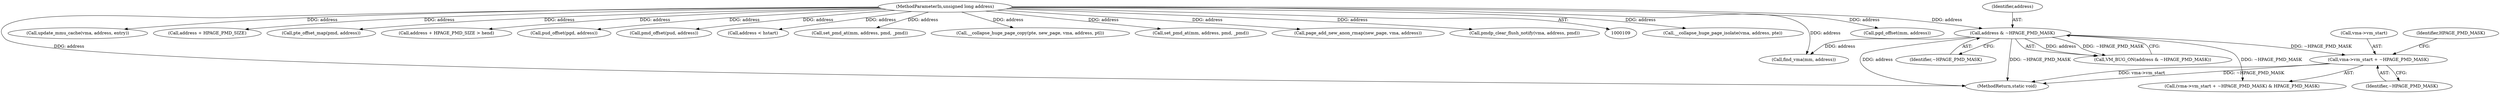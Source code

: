 digraph "0_linux_78f11a255749d09025f54d4e2df4fbcb031530e2@pointer" {
"1000175" [label="(Call,vma->vm_start + ~HPAGE_PMD_MASK)"];
"1000128" [label="(Call,address & ~HPAGE_PMD_MASK)"];
"1000111" [label="(MethodParameterIn,unsigned long address)"];
"1000311" [label="(Call,__collapse_huge_page_isolate(vma, address, pte))"];
"1000176" [label="(Call,vma->vm_start)"];
"1000242" [label="(Call,pgd_offset(mm, address))"];
"1000169" [label="(Call,find_vma(mm, address))"];
"1000174" [label="(Call,(vma->vm_start + ~HPAGE_PMD_MASK) & HPAGE_PMD_MASK)"];
"1000179" [label="(Identifier,~HPAGE_PMD_MASK)"];
"1000414" [label="(Call,update_mmu_cache(vma, address, entry))"];
"1000194" [label="(Call,address + HPAGE_PMD_SIZE)"];
"1000180" [label="(Identifier,HPAGE_PMD_MASK)"];
"1000111" [label="(MethodParameterIn,unsigned long address)"];
"1000128" [label="(Call,address & ~HPAGE_PMD_MASK)"];
"1000283" [label="(Call,pte_offset_map(pmd, address))"];
"1000193" [label="(Call,address + HPAGE_PMD_SIZE > hend)"];
"1000253" [label="(Call,pud_offset(pgd, address))"];
"1000264" [label="(Call,pmd_offset(pud, address))"];
"1000190" [label="(Call,address < hstart)"];
"1000334" [label="(Call,set_pmd_at(mm, address, pmd, _pmd))"];
"1000129" [label="(Identifier,address)"];
"1000449" [label="(MethodReturn,static void)"];
"1000130" [label="(Identifier,~HPAGE_PMD_MASK)"];
"1000353" [label="(Call,__collapse_huge_page_copy(pte, new_page, vma, address, ptl))"];
"1000127" [label="(Call,VM_BUG_ON(address & ~HPAGE_PMD_MASK))"];
"1000409" [label="(Call,set_pmd_at(mm, address, pmd, _pmd))"];
"1000405" [label="(Call,page_add_new_anon_rmap(new_page, vma, address))"];
"1000175" [label="(Call,vma->vm_start + ~HPAGE_PMD_MASK)"];
"1000298" [label="(Call,pmdp_clear_flush_notify(vma, address, pmd))"];
"1000175" -> "1000174"  [label="AST: "];
"1000175" -> "1000179"  [label="CFG: "];
"1000176" -> "1000175"  [label="AST: "];
"1000179" -> "1000175"  [label="AST: "];
"1000180" -> "1000175"  [label="CFG: "];
"1000175" -> "1000449"  [label="DDG: ~HPAGE_PMD_MASK"];
"1000175" -> "1000449"  [label="DDG: vma->vm_start"];
"1000128" -> "1000175"  [label="DDG: ~HPAGE_PMD_MASK"];
"1000128" -> "1000127"  [label="AST: "];
"1000128" -> "1000130"  [label="CFG: "];
"1000129" -> "1000128"  [label="AST: "];
"1000130" -> "1000128"  [label="AST: "];
"1000127" -> "1000128"  [label="CFG: "];
"1000128" -> "1000449"  [label="DDG: ~HPAGE_PMD_MASK"];
"1000128" -> "1000449"  [label="DDG: address"];
"1000128" -> "1000127"  [label="DDG: address"];
"1000128" -> "1000127"  [label="DDG: ~HPAGE_PMD_MASK"];
"1000111" -> "1000128"  [label="DDG: address"];
"1000128" -> "1000169"  [label="DDG: address"];
"1000128" -> "1000174"  [label="DDG: ~HPAGE_PMD_MASK"];
"1000111" -> "1000109"  [label="AST: "];
"1000111" -> "1000449"  [label="DDG: address"];
"1000111" -> "1000169"  [label="DDG: address"];
"1000111" -> "1000190"  [label="DDG: address"];
"1000111" -> "1000193"  [label="DDG: address"];
"1000111" -> "1000194"  [label="DDG: address"];
"1000111" -> "1000242"  [label="DDG: address"];
"1000111" -> "1000253"  [label="DDG: address"];
"1000111" -> "1000264"  [label="DDG: address"];
"1000111" -> "1000283"  [label="DDG: address"];
"1000111" -> "1000298"  [label="DDG: address"];
"1000111" -> "1000311"  [label="DDG: address"];
"1000111" -> "1000334"  [label="DDG: address"];
"1000111" -> "1000353"  [label="DDG: address"];
"1000111" -> "1000405"  [label="DDG: address"];
"1000111" -> "1000409"  [label="DDG: address"];
"1000111" -> "1000414"  [label="DDG: address"];
}
